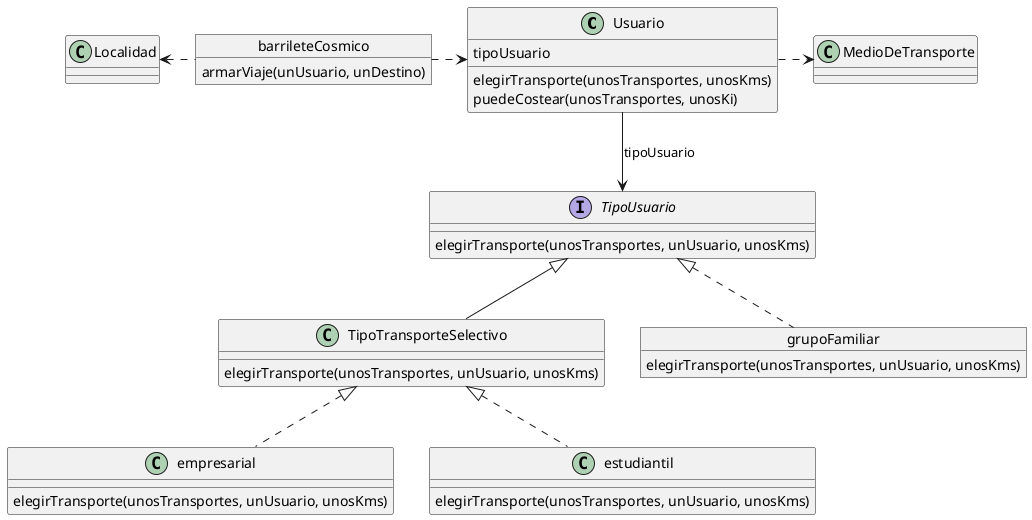 @startuml Usuarios
    class Usuario {
        tipoUsuario
        elegirTransporte(unosTransportes, unosKms)
        puedeCostear(unosTransportes, unosKi)
    }
    Usuario .r.> MedioDeTransporte 
    Usuario --> TipoUsuario : tipoUsuario
    interface TipoUsuario {
        elegirTransporte(unosTransportes, unUsuario, unosKms)
    }
    class TipoTransporteSelectivo extends TipoUsuario {
        elegirTransporte(unosTransportes, unUsuario, unosKms)
    }
    empresarial .u.|> TipoTransporteSelectivo
    estudiantil .u.|> TipoTransporteSelectivo
    object empresarial {
        elegirTransporte(unosTransportes, unUsuario, unosKms)
    }
    object estudiantil {
        elegirTransporte(unosTransportes, unUsuario, unosKms)
    }
    object grupoFamiliar {
        elegirTransporte(unosTransportes, unUsuario, unosKms)
    }
    object barrileteCosmico {
        armarViaje(unUsuario, unDestino)
    }
    class Localidad {

    }
    barrileteCosmico .r.> Usuario 
    barrileteCosmico .l.> Localidad
    
    grupoFamiliar .u.|> TipoUsuario
@enduml